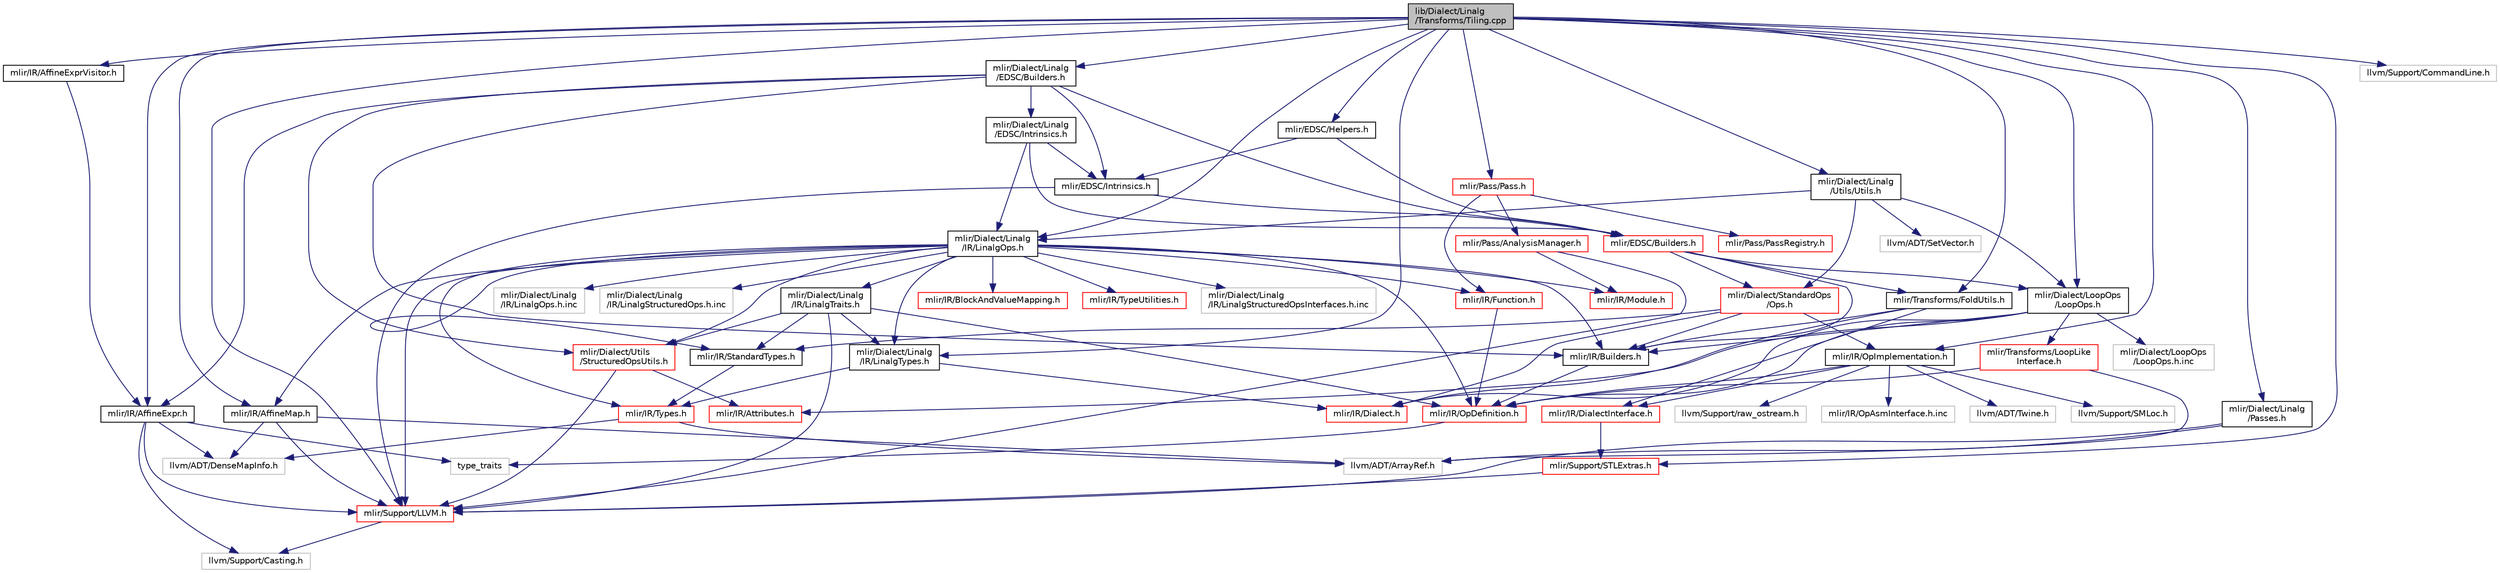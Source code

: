 digraph "lib/Dialect/Linalg/Transforms/Tiling.cpp"
{
  bgcolor="transparent";
  edge [fontname="Helvetica",fontsize="10",labelfontname="Helvetica",labelfontsize="10"];
  node [fontname="Helvetica",fontsize="10",shape=record];
  Node0 [label="lib/Dialect/Linalg\l/Transforms/Tiling.cpp",height=0.2,width=0.4,color="black", fillcolor="grey75", style="filled", fontcolor="black"];
  Node0 -> Node1 [color="midnightblue",fontsize="10",style="solid",fontname="Helvetica"];
  Node1 [label="mlir/Dialect/Linalg\l/EDSC/Builders.h",height=0.2,width=0.4,color="black",URL="$Dialect_2Linalg_2EDSC_2Builders_8h.html"];
  Node1 -> Node2 [color="midnightblue",fontsize="10",style="solid",fontname="Helvetica"];
  Node2 [label="mlir/Dialect/Linalg\l/EDSC/Intrinsics.h",height=0.2,width=0.4,color="black",URL="$Dialect_2Linalg_2EDSC_2Intrinsics_8h.html"];
  Node2 -> Node3 [color="midnightblue",fontsize="10",style="solid",fontname="Helvetica"];
  Node3 [label="mlir/Dialect/Linalg\l/IR/LinalgOps.h",height=0.2,width=0.4,color="black",URL="$LinalgOps_8h.html"];
  Node3 -> Node4 [color="midnightblue",fontsize="10",style="solid",fontname="Helvetica"];
  Node4 [label="mlir/Dialect/Linalg\l/IR/LinalgTraits.h",height=0.2,width=0.4,color="black",URL="$LinalgTraits_8h.html"];
  Node4 -> Node5 [color="midnightblue",fontsize="10",style="solid",fontname="Helvetica"];
  Node5 [label="mlir/Dialect/Linalg\l/IR/LinalgTypes.h",height=0.2,width=0.4,color="black",URL="$LinalgTypes_8h.html"];
  Node5 -> Node6 [color="midnightblue",fontsize="10",style="solid",fontname="Helvetica"];
  Node6 [label="mlir/IR/Dialect.h",height=0.2,width=0.4,color="red",URL="$IR_2Dialect_8h.html"];
  Node5 -> Node33 [color="midnightblue",fontsize="10",style="solid",fontname="Helvetica"];
  Node33 [label="mlir/IR/Types.h",height=0.2,width=0.4,color="red",URL="$Types_8h.html"];
  Node33 -> Node35 [color="midnightblue",fontsize="10",style="solid",fontname="Helvetica"];
  Node35 [label="llvm/ADT/ArrayRef.h",height=0.2,width=0.4,color="grey75"];
  Node33 -> Node30 [color="midnightblue",fontsize="10",style="solid",fontname="Helvetica"];
  Node30 [label="llvm/ADT/DenseMapInfo.h",height=0.2,width=0.4,color="grey75"];
  Node4 -> Node41 [color="midnightblue",fontsize="10",style="solid",fontname="Helvetica"];
  Node41 [label="mlir/Dialect/Utils\l/StructuredOpsUtils.h",height=0.2,width=0.4,color="red",URL="$StructuredOpsUtils_8h.html"];
  Node41 -> Node8 [color="midnightblue",fontsize="10",style="solid",fontname="Helvetica"];
  Node8 [label="mlir/IR/Attributes.h",height=0.2,width=0.4,color="red",URL="$Attributes_8h.html"];
  Node41 -> Node11 [color="midnightblue",fontsize="10",style="solid",fontname="Helvetica"];
  Node11 [label="mlir/Support/LLVM.h",height=0.2,width=0.4,color="red",URL="$LLVM_8h.html"];
  Node11 -> Node13 [color="midnightblue",fontsize="10",style="solid",fontname="Helvetica"];
  Node13 [label="llvm/Support/Casting.h",height=0.2,width=0.4,color="grey75"];
  Node4 -> Node42 [color="midnightblue",fontsize="10",style="solid",fontname="Helvetica"];
  Node42 [label="mlir/IR/OpDefinition.h",height=0.2,width=0.4,color="red",URL="$OpDefinition_8h.html"];
  Node42 -> Node52 [color="midnightblue",fontsize="10",style="solid",fontname="Helvetica"];
  Node52 [label="type_traits",height=0.2,width=0.4,color="grey75"];
  Node4 -> Node53 [color="midnightblue",fontsize="10",style="solid",fontname="Helvetica"];
  Node53 [label="mlir/IR/StandardTypes.h",height=0.2,width=0.4,color="black",URL="$StandardTypes_8h.html"];
  Node53 -> Node33 [color="midnightblue",fontsize="10",style="solid",fontname="Helvetica"];
  Node4 -> Node11 [color="midnightblue",fontsize="10",style="solid",fontname="Helvetica"];
  Node3 -> Node5 [color="midnightblue",fontsize="10",style="solid",fontname="Helvetica"];
  Node3 -> Node41 [color="midnightblue",fontsize="10",style="solid",fontname="Helvetica"];
  Node3 -> Node54 [color="midnightblue",fontsize="10",style="solid",fontname="Helvetica"];
  Node54 [label="mlir/IR/AffineMap.h",height=0.2,width=0.4,color="black",URL="$AffineMap_8h.html"];
  Node54 -> Node11 [color="midnightblue",fontsize="10",style="solid",fontname="Helvetica"];
  Node54 -> Node35 [color="midnightblue",fontsize="10",style="solid",fontname="Helvetica"];
  Node54 -> Node30 [color="midnightblue",fontsize="10",style="solid",fontname="Helvetica"];
  Node3 -> Node55 [color="midnightblue",fontsize="10",style="solid",fontname="Helvetica"];
  Node55 [label="mlir/IR/BlockAndValueMapping.h",height=0.2,width=0.4,color="red",URL="$BlockAndValueMapping_8h.html"];
  Node3 -> Node56 [color="midnightblue",fontsize="10",style="solid",fontname="Helvetica"];
  Node56 [label="mlir/IR/Builders.h",height=0.2,width=0.4,color="black",URL="$IR_2Builders_8h.html"];
  Node56 -> Node42 [color="midnightblue",fontsize="10",style="solid",fontname="Helvetica"];
  Node3 -> Node57 [color="midnightblue",fontsize="10",style="solid",fontname="Helvetica"];
  Node57 [label="mlir/IR/Function.h",height=0.2,width=0.4,color="red",URL="$Function_8h.html"];
  Node57 -> Node42 [color="midnightblue",fontsize="10",style="solid",fontname="Helvetica"];
  Node3 -> Node64 [color="midnightblue",fontsize="10",style="solid",fontname="Helvetica"];
  Node64 [label="mlir/IR/Module.h",height=0.2,width=0.4,color="red",URL="$Module_8h.html"];
  Node3 -> Node42 [color="midnightblue",fontsize="10",style="solid",fontname="Helvetica"];
  Node3 -> Node53 [color="midnightblue",fontsize="10",style="solid",fontname="Helvetica"];
  Node3 -> Node65 [color="midnightblue",fontsize="10",style="solid",fontname="Helvetica"];
  Node65 [label="mlir/IR/TypeUtilities.h",height=0.2,width=0.4,color="red",URL="$TypeUtilities_8h.html"];
  Node3 -> Node33 [color="midnightblue",fontsize="10",style="solid",fontname="Helvetica"];
  Node3 -> Node11 [color="midnightblue",fontsize="10",style="solid",fontname="Helvetica"];
  Node3 -> Node66 [color="midnightblue",fontsize="10",style="solid",fontname="Helvetica"];
  Node66 [label="mlir/Dialect/Linalg\l/IR/LinalgStructuredOpsInterfaces.h.inc",height=0.2,width=0.4,color="grey75"];
  Node3 -> Node67 [color="midnightblue",fontsize="10",style="solid",fontname="Helvetica"];
  Node67 [label="mlir/Dialect/Linalg\l/IR/LinalgOps.h.inc",height=0.2,width=0.4,color="grey75"];
  Node3 -> Node68 [color="midnightblue",fontsize="10",style="solid",fontname="Helvetica"];
  Node68 [label="mlir/Dialect/Linalg\l/IR/LinalgStructuredOps.h.inc",height=0.2,width=0.4,color="grey75"];
  Node2 -> Node69 [color="midnightblue",fontsize="10",style="solid",fontname="Helvetica"];
  Node69 [label="mlir/EDSC/Builders.h",height=0.2,width=0.4,color="red",URL="$EDSC_2Builders_8h.html"];
  Node69 -> Node74 [color="midnightblue",fontsize="10",style="solid",fontname="Helvetica"];
  Node74 [label="mlir/Dialect/LoopOps\l/LoopOps.h",height=0.2,width=0.4,color="black",URL="$LoopOps_8h.html"];
  Node74 -> Node8 [color="midnightblue",fontsize="10",style="solid",fontname="Helvetica"];
  Node74 -> Node56 [color="midnightblue",fontsize="10",style="solid",fontname="Helvetica"];
  Node74 -> Node6 [color="midnightblue",fontsize="10",style="solid",fontname="Helvetica"];
  Node74 -> Node42 [color="midnightblue",fontsize="10",style="solid",fontname="Helvetica"];
  Node74 -> Node71 [color="midnightblue",fontsize="10",style="solid",fontname="Helvetica"];
  Node71 [label="mlir/Transforms/LoopLike\lInterface.h",height=0.2,width=0.4,color="red",URL="$LoopLikeInterface_8h.html"];
  Node71 -> Node42 [color="midnightblue",fontsize="10",style="solid",fontname="Helvetica"];
  Node71 -> Node35 [color="midnightblue",fontsize="10",style="solid",fontname="Helvetica"];
  Node74 -> Node75 [color="midnightblue",fontsize="10",style="solid",fontname="Helvetica"];
  Node75 [label="mlir/Dialect/LoopOps\l/LoopOps.h.inc",height=0.2,width=0.4,color="grey75"];
  Node69 -> Node76 [color="midnightblue",fontsize="10",style="solid",fontname="Helvetica"];
  Node76 [label="mlir/Dialect/StandardOps\l/Ops.h",height=0.2,width=0.4,color="red",URL="$Ops_8h.html"];
  Node76 -> Node56 [color="midnightblue",fontsize="10",style="solid",fontname="Helvetica"];
  Node76 -> Node6 [color="midnightblue",fontsize="10",style="solid",fontname="Helvetica"];
  Node76 -> Node77 [color="midnightblue",fontsize="10",style="solid",fontname="Helvetica"];
  Node77 [label="mlir/IR/OpImplementation.h",height=0.2,width=0.4,color="black",URL="$OpImplementation_8h.html"];
  Node77 -> Node78 [color="midnightblue",fontsize="10",style="solid",fontname="Helvetica"];
  Node78 [label="mlir/IR/DialectInterface.h",height=0.2,width=0.4,color="red",URL="$DialectInterface_8h.html"];
  Node78 -> Node19 [color="midnightblue",fontsize="10",style="solid",fontname="Helvetica"];
  Node19 [label="mlir/Support/STLExtras.h",height=0.2,width=0.4,color="red",URL="$STLExtras_8h.html"];
  Node19 -> Node11 [color="midnightblue",fontsize="10",style="solid",fontname="Helvetica"];
  Node77 -> Node42 [color="midnightblue",fontsize="10",style="solid",fontname="Helvetica"];
  Node77 -> Node51 [color="midnightblue",fontsize="10",style="solid",fontname="Helvetica"];
  Node51 [label="llvm/ADT/Twine.h",height=0.2,width=0.4,color="grey75"];
  Node77 -> Node79 [color="midnightblue",fontsize="10",style="solid",fontname="Helvetica"];
  Node79 [label="llvm/Support/SMLoc.h",height=0.2,width=0.4,color="grey75"];
  Node77 -> Node80 [color="midnightblue",fontsize="10",style="solid",fontname="Helvetica"];
  Node80 [label="llvm/Support/raw_ostream.h",height=0.2,width=0.4,color="grey75"];
  Node77 -> Node81 [color="midnightblue",fontsize="10",style="solid",fontname="Helvetica"];
  Node81 [label="mlir/IR/OpAsmInterface.h.inc",height=0.2,width=0.4,color="grey75"];
  Node76 -> Node53 [color="midnightblue",fontsize="10",style="solid",fontname="Helvetica"];
  Node69 -> Node56 [color="midnightblue",fontsize="10",style="solid",fontname="Helvetica"];
  Node69 -> Node84 [color="midnightblue",fontsize="10",style="solid",fontname="Helvetica"];
  Node84 [label="mlir/Transforms/FoldUtils.h",height=0.2,width=0.4,color="black",URL="$FoldUtils_8h.html"];
  Node84 -> Node56 [color="midnightblue",fontsize="10",style="solid",fontname="Helvetica"];
  Node84 -> Node6 [color="midnightblue",fontsize="10",style="solid",fontname="Helvetica"];
  Node84 -> Node78 [color="midnightblue",fontsize="10",style="solid",fontname="Helvetica"];
  Node2 -> Node85 [color="midnightblue",fontsize="10",style="solid",fontname="Helvetica"];
  Node85 [label="mlir/EDSC/Intrinsics.h",height=0.2,width=0.4,color="black",URL="$EDSC_2Intrinsics_8h.html"];
  Node85 -> Node69 [color="midnightblue",fontsize="10",style="solid",fontname="Helvetica"];
  Node85 -> Node11 [color="midnightblue",fontsize="10",style="solid",fontname="Helvetica"];
  Node1 -> Node41 [color="midnightblue",fontsize="10",style="solid",fontname="Helvetica"];
  Node1 -> Node69 [color="midnightblue",fontsize="10",style="solid",fontname="Helvetica"];
  Node1 -> Node85 [color="midnightblue",fontsize="10",style="solid",fontname="Helvetica"];
  Node1 -> Node86 [color="midnightblue",fontsize="10",style="solid",fontname="Helvetica"];
  Node86 [label="mlir/IR/AffineExpr.h",height=0.2,width=0.4,color="black",URL="$AffineExpr_8h.html"];
  Node86 -> Node11 [color="midnightblue",fontsize="10",style="solid",fontname="Helvetica"];
  Node86 -> Node30 [color="midnightblue",fontsize="10",style="solid",fontname="Helvetica"];
  Node86 -> Node13 [color="midnightblue",fontsize="10",style="solid",fontname="Helvetica"];
  Node86 -> Node52 [color="midnightblue",fontsize="10",style="solid",fontname="Helvetica"];
  Node1 -> Node56 [color="midnightblue",fontsize="10",style="solid",fontname="Helvetica"];
  Node0 -> Node3 [color="midnightblue",fontsize="10",style="solid",fontname="Helvetica"];
  Node0 -> Node5 [color="midnightblue",fontsize="10",style="solid",fontname="Helvetica"];
  Node0 -> Node87 [color="midnightblue",fontsize="10",style="solid",fontname="Helvetica"];
  Node87 [label="mlir/Dialect/Linalg\l/Passes.h",height=0.2,width=0.4,color="black",URL="$Dialect_2Linalg_2Passes_8h.html"];
  Node87 -> Node11 [color="midnightblue",fontsize="10",style="solid",fontname="Helvetica"];
  Node87 -> Node35 [color="midnightblue",fontsize="10",style="solid",fontname="Helvetica"];
  Node0 -> Node88 [color="midnightblue",fontsize="10",style="solid",fontname="Helvetica"];
  Node88 [label="mlir/Dialect/Linalg\l/Utils/Utils.h",height=0.2,width=0.4,color="black",URL="$Dialect_2Linalg_2Utils_2Utils_8h.html"];
  Node88 -> Node3 [color="midnightblue",fontsize="10",style="solid",fontname="Helvetica"];
  Node88 -> Node74 [color="midnightblue",fontsize="10",style="solid",fontname="Helvetica"];
  Node88 -> Node76 [color="midnightblue",fontsize="10",style="solid",fontname="Helvetica"];
  Node88 -> Node89 [color="midnightblue",fontsize="10",style="solid",fontname="Helvetica"];
  Node89 [label="llvm/ADT/SetVector.h",height=0.2,width=0.4,color="grey75"];
  Node0 -> Node74 [color="midnightblue",fontsize="10",style="solid",fontname="Helvetica"];
  Node0 -> Node90 [color="midnightblue",fontsize="10",style="solid",fontname="Helvetica"];
  Node90 [label="mlir/EDSC/Helpers.h",height=0.2,width=0.4,color="black",URL="$Helpers_8h.html"];
  Node90 -> Node69 [color="midnightblue",fontsize="10",style="solid",fontname="Helvetica"];
  Node90 -> Node85 [color="midnightblue",fontsize="10",style="solid",fontname="Helvetica"];
  Node0 -> Node86 [color="midnightblue",fontsize="10",style="solid",fontname="Helvetica"];
  Node0 -> Node91 [color="midnightblue",fontsize="10",style="solid",fontname="Helvetica"];
  Node91 [label="mlir/IR/AffineExprVisitor.h",height=0.2,width=0.4,color="black",URL="$AffineExprVisitor_8h.html"];
  Node91 -> Node86 [color="midnightblue",fontsize="10",style="solid",fontname="Helvetica"];
  Node0 -> Node54 [color="midnightblue",fontsize="10",style="solid",fontname="Helvetica"];
  Node0 -> Node77 [color="midnightblue",fontsize="10",style="solid",fontname="Helvetica"];
  Node0 -> Node92 [color="midnightblue",fontsize="10",style="solid",fontname="Helvetica"];
  Node92 [label="mlir/Pass/Pass.h",height=0.2,width=0.4,color="red",URL="$Pass_8h.html"];
  Node92 -> Node57 [color="midnightblue",fontsize="10",style="solid",fontname="Helvetica"];
  Node92 -> Node93 [color="midnightblue",fontsize="10",style="solid",fontname="Helvetica"];
  Node93 [label="mlir/Pass/AnalysisManager.h",height=0.2,width=0.4,color="red",URL="$AnalysisManager_8h.html"];
  Node93 -> Node64 [color="midnightblue",fontsize="10",style="solid",fontname="Helvetica"];
  Node93 -> Node11 [color="midnightblue",fontsize="10",style="solid",fontname="Helvetica"];
  Node92 -> Node97 [color="midnightblue",fontsize="10",style="solid",fontname="Helvetica"];
  Node97 [label="mlir/Pass/PassRegistry.h",height=0.2,width=0.4,color="red",URL="$PassRegistry_8h.html"];
  Node0 -> Node11 [color="midnightblue",fontsize="10",style="solid",fontname="Helvetica"];
  Node0 -> Node19 [color="midnightblue",fontsize="10",style="solid",fontname="Helvetica"];
  Node0 -> Node84 [color="midnightblue",fontsize="10",style="solid",fontname="Helvetica"];
  Node0 -> Node99 [color="midnightblue",fontsize="10",style="solid",fontname="Helvetica"];
  Node99 [label="llvm/Support/CommandLine.h",height=0.2,width=0.4,color="grey75"];
}
